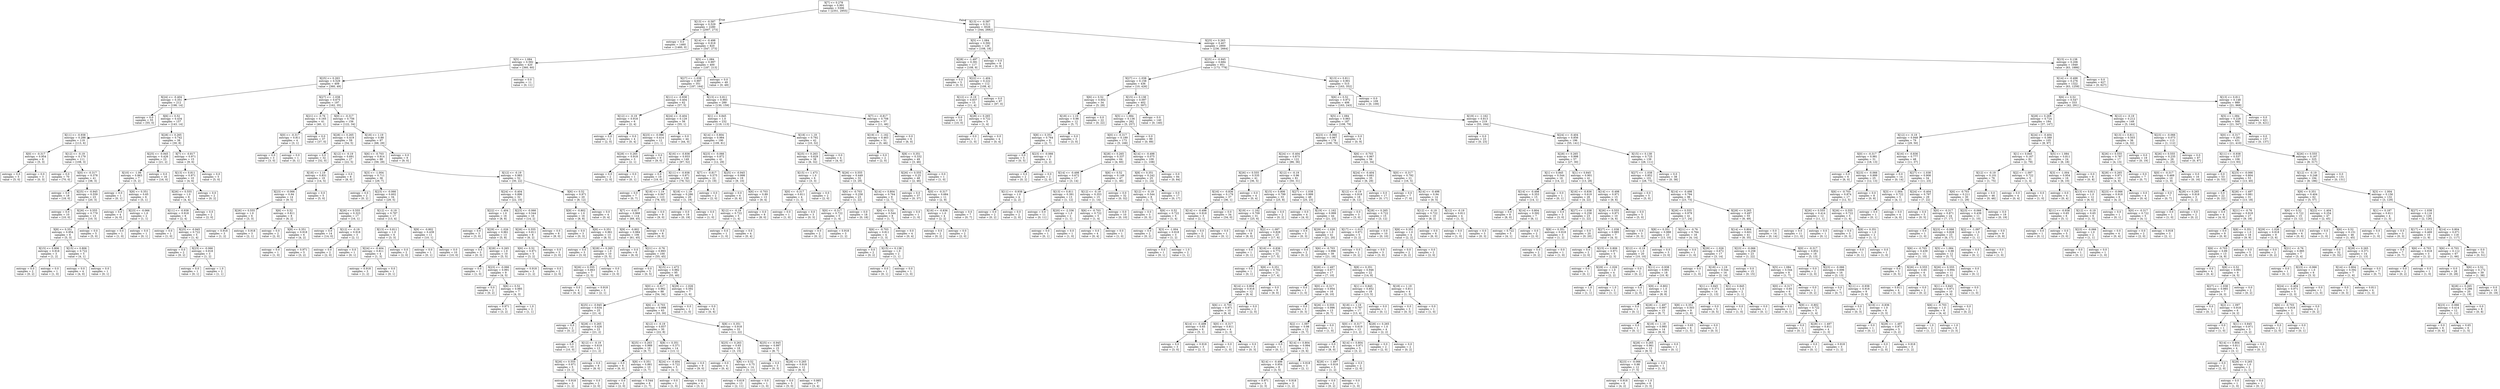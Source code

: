 digraph Tree {
node [shape=box] ;
0 [label="X[7] <= 0.278\nentropy = 0.991\nsamples = 5306\nvalue = [2351, 2955]"] ;
1 [label="X[13] <= -0.587\nentropy = 0.529\nsamples = 2280\nvalue = [2007, 273]"] ;
0 -> 1 [labeldistance=2.5, labelangle=45, headlabel="True"] ;
2 [label="entropy = 0.0\nsamples = 1460\nvalue = [1460, 0]"] ;
1 -> 2 ;
3 [label="X[14] <= -0.498\nentropy = 0.918\nsamples = 820\nvalue = [547, 273]"] ;
1 -> 3 ;
4 [label="X[5] <= 1.084\nentropy = 0.592\nsamples = 420\nvalue = [360, 60]"] ;
3 -> 4 ;
5 [label="X[25] <= 0.263\nentropy = 0.529\nsamples = 409\nvalue = [360, 49]"] ;
4 -> 5 ;
6 [label="X[24] <= -0.404\nentropy = 0.351\nsamples = 212\nvalue = [198, 14]"] ;
5 -> 6 ;
7 [label="entropy = 0.0\nsamples = 55\nvalue = [55, 0]"] ;
6 -> 7 ;
8 [label="X[6] <= 0.52\nentropy = 0.434\nsamples = 157\nvalue = [143, 14]"] ;
6 -> 8 ;
9 [label="X[11] <= -0.938\nentropy = 0.288\nsamples = 119\nvalue = [113, 6]"] ;
8 -> 9 ;
10 [label="X[0] <= -0.317\nentropy = 0.954\nsamples = 8\nvalue = [5, 3]"] ;
9 -> 10 ;
11 [label="entropy = 0.0\nsamples = 5\nvalue = [5, 0]"] ;
10 -> 11 ;
12 [label="entropy = 0.0\nsamples = 3\nvalue = [0, 3]"] ;
10 -> 12 ;
13 [label="X[12] <= -0.19\nentropy = 0.179\nsamples = 111\nvalue = [108, 3]"] ;
9 -> 13 ;
14 [label="entropy = 0.0\nsamples = 70\nvalue = [70, 0]"] ;
13 -> 14 ;
15 [label="X[0] <= -0.317\nentropy = 0.378\nsamples = 41\nvalue = [38, 3]"] ;
13 -> 15 ;
16 [label="entropy = 0.0\nsamples = 18\nvalue = [18, 0]"] ;
15 -> 16 ;
17 [label="X[25] <= -0.945\nentropy = 0.559\nsamples = 23\nvalue = [20, 3]"] ;
15 -> 17 ;
18 [label="entropy = 0.0\nsamples = 10\nvalue = [10, 0]"] ;
17 -> 18 ;
19 [label="X[26] <= 0.555\nentropy = 0.779\nsamples = 13\nvalue = [10, 3]"] ;
17 -> 19 ;
20 [label="X[8] <= 0.351\nentropy = 0.954\nsamples = 8\nvalue = [5, 3]"] ;
19 -> 20 ;
21 [label="X[15] <= 0.806\nentropy = 0.918\nsamples = 3\nvalue = [1, 2]"] ;
20 -> 21 ;
22 [label="entropy = 0.0\nsamples = 2\nvalue = [0, 2]"] ;
21 -> 22 ;
23 [label="entropy = 0.0\nsamples = 1\nvalue = [1, 0]"] ;
21 -> 23 ;
24 [label="X[15] <= 0.806\nentropy = 0.722\nsamples = 5\nvalue = [4, 1]"] ;
20 -> 24 ;
25 [label="entropy = 0.0\nsamples = 4\nvalue = [4, 0]"] ;
24 -> 25 ;
26 [label="entropy = 0.0\nsamples = 1\nvalue = [0, 1]"] ;
24 -> 26 ;
27 [label="entropy = 0.0\nsamples = 5\nvalue = [5, 0]"] ;
19 -> 27 ;
28 [label="X[28] <= 0.265\nentropy = 0.742\nsamples = 38\nvalue = [30, 8]"] ;
8 -> 28 ;
29 [label="X[25] <= -0.945\nentropy = 0.426\nsamples = 23\nvalue = [21, 2]"] ;
28 -> 29 ;
30 [label="X[10] <= -1.06\nentropy = 0.863\nsamples = 7\nvalue = [5, 2]"] ;
29 -> 30 ;
31 [label="entropy = 0.0\nsamples = 1\nvalue = [0, 1]"] ;
30 -> 31 ;
32 [label="X[8] <= 0.351\nentropy = 0.65\nsamples = 6\nvalue = [5, 1]"] ;
30 -> 32 ;
33 [label="entropy = 0.0\nsamples = 4\nvalue = [4, 0]"] ;
32 -> 33 ;
34 [label="X[23] <= -0.066\nentropy = 1.0\nsamples = 2\nvalue = [1, 1]"] ;
32 -> 34 ;
35 [label="entropy = 0.0\nsamples = 1\nvalue = [1, 0]"] ;
34 -> 35 ;
36 [label="entropy = 0.0\nsamples = 1\nvalue = [0, 1]"] ;
34 -> 36 ;
37 [label="entropy = 0.0\nsamples = 16\nvalue = [16, 0]"] ;
29 -> 37 ;
38 [label="X[7] <= -0.817\nentropy = 0.971\nsamples = 15\nvalue = [9, 6]"] ;
28 -> 38 ;
39 [label="X[13] <= 0.811\nentropy = 0.971\nsamples = 10\nvalue = [4, 6]"] ;
38 -> 39 ;
40 [label="X[26] <= 0.555\nentropy = 1.0\nsamples = 8\nvalue = [4, 4]"] ;
39 -> 40 ;
41 [label="X[11] <= -0.938\nentropy = 0.918\nsamples = 6\nvalue = [2, 4]"] ;
40 -> 41 ;
42 [label="entropy = 0.0\nsamples = 1\nvalue = [1, 0]"] ;
41 -> 42 ;
43 [label="X[25] <= -0.945\nentropy = 0.722\nsamples = 5\nvalue = [1, 4]"] ;
41 -> 43 ;
44 [label="entropy = 0.0\nsamples = 2\nvalue = [0, 2]"] ;
43 -> 44 ;
45 [label="X[23] <= -0.066\nentropy = 0.918\nsamples = 3\nvalue = [1, 2]"] ;
43 -> 45 ;
46 [label="entropy = 0.0\nsamples = 1\nvalue = [0, 1]"] ;
45 -> 46 ;
47 [label="entropy = 1.0\nsamples = 2\nvalue = [1, 1]"] ;
45 -> 47 ;
48 [label="entropy = 0.0\nsamples = 2\nvalue = [2, 0]"] ;
40 -> 48 ;
49 [label="entropy = 0.0\nsamples = 2\nvalue = [0, 2]"] ;
39 -> 49 ;
50 [label="entropy = 0.0\nsamples = 5\nvalue = [5, 0]"] ;
38 -> 50 ;
51 [label="X[27] <= -1.038\nentropy = 0.675\nsamples = 197\nvalue = [162, 35]"] ;
5 -> 51 ;
52 [label="X[21] <= -0.76\nentropy = 0.165\nsamples = 41\nvalue = [40, 1]"] ;
51 -> 52 ;
53 [label="X[0] <= -0.317\nentropy = 0.811\nsamples = 4\nvalue = [3, 1]"] ;
52 -> 53 ;
54 [label="entropy = 0.0\nsamples = 3\nvalue = [3, 0]"] ;
53 -> 54 ;
55 [label="entropy = 0.0\nsamples = 1\nvalue = [0, 1]"] ;
53 -> 55 ;
56 [label="entropy = 0.0\nsamples = 37\nvalue = [37, 0]"] ;
52 -> 56 ;
57 [label="X[0] <= -0.317\nentropy = 0.756\nsamples = 156\nvalue = [122, 34]"] ;
51 -> 57 ;
58 [label="X[28] <= 0.265\nentropy = 0.419\nsamples = 59\nvalue = [54, 5]"] ;
57 -> 58 ;
59 [label="entropy = 0.0\nsamples = 32\nvalue = [32, 0]"] ;
58 -> 59 ;
60 [label="X[12] <= -0.19\nentropy = 0.691\nsamples = 27\nvalue = [22, 5]"] ;
58 -> 60 ;
61 [label="X[18] <= 1.19\nentropy = 0.831\nsamples = 19\nvalue = [14, 5]"] ;
60 -> 61 ;
62 [label="X[23] <= -0.066\nentropy = 0.94\nsamples = 14\nvalue = [9, 5]"] ;
61 -> 62 ;
63 [label="X[26] <= 0.555\nentropy = 1.0\nsamples = 6\nvalue = [3, 3]"] ;
62 -> 63 ;
64 [label="entropy = 0.918\nsamples = 3\nvalue = [1, 2]"] ;
63 -> 64 ;
65 [label="entropy = 0.918\nsamples = 3\nvalue = [2, 1]"] ;
63 -> 65 ;
66 [label="X[6] <= 0.52\nentropy = 0.811\nsamples = 8\nvalue = [6, 2]"] ;
62 -> 66 ;
67 [label="entropy = 0.0\nsamples = 2\nvalue = [2, 0]"] ;
66 -> 67 ;
68 [label="X[8] <= 0.351\nentropy = 0.918\nsamples = 6\nvalue = [4, 2]"] ;
66 -> 68 ;
69 [label="entropy = 0.0\nsamples = 1\nvalue = [1, 0]"] ;
68 -> 69 ;
70 [label="entropy = 0.971\nsamples = 5\nvalue = [3, 2]"] ;
68 -> 70 ;
71 [label="entropy = 0.0\nsamples = 5\nvalue = [5, 0]"] ;
61 -> 71 ;
72 [label="entropy = 0.0\nsamples = 8\nvalue = [8, 0]"] ;
60 -> 72 ;
73 [label="X[18] <= 1.19\nentropy = 0.88\nsamples = 97\nvalue = [68, 29]"] ;
57 -> 73 ;
74 [label="X[6] <= -0.703\nentropy = 0.914\nsamples = 88\nvalue = [59, 29]"] ;
73 -> 74 ;
75 [label="X[3] <= -1.004\nentropy = 0.711\nsamples = 36\nvalue = [29, 7]"] ;
74 -> 75 ;
76 [label="entropy = 0.0\nsamples = 2\nvalue = [0, 2]"] ;
75 -> 76 ;
77 [label="X[23] <= -0.066\nentropy = 0.602\nsamples = 34\nvalue = [29, 5]"] ;
75 -> 77 ;
78 [label="X[26] <= 0.555\nentropy = 0.323\nsamples = 17\nvalue = [16, 1]"] ;
77 -> 78 ;
79 [label="entropy = 0.0\nsamples = 14\nvalue = [14, 0]"] ;
78 -> 79 ;
80 [label="X[12] <= -0.19\nentropy = 0.918\nsamples = 3\nvalue = [2, 1]"] ;
78 -> 80 ;
81 [label="entropy = 0.0\nsamples = 2\nvalue = [2, 0]"] ;
80 -> 81 ;
82 [label="entropy = 0.0\nsamples = 1\nvalue = [0, 1]"] ;
80 -> 82 ;
83 [label="X[12] <= -0.19\nentropy = 0.787\nsamples = 17\nvalue = [13, 4]"] ;
77 -> 83 ;
84 [label="X[13] <= 0.811\nentropy = 1.0\nsamples = 6\nvalue = [3, 3]"] ;
83 -> 84 ;
85 [label="X[24] <= -0.404\nentropy = 0.811\nsamples = 4\nvalue = [1, 3]"] ;
84 -> 85 ;
86 [label="entropy = 0.918\nsamples = 3\nvalue = [1, 2]"] ;
85 -> 86 ;
87 [label="entropy = 0.0\nsamples = 1\nvalue = [0, 1]"] ;
85 -> 87 ;
88 [label="entropy = 0.0\nsamples = 2\nvalue = [2, 0]"] ;
84 -> 88 ;
89 [label="X[9] <= -0.802\nentropy = 0.439\nsamples = 11\nvalue = [10, 1]"] ;
83 -> 89 ;
90 [label="entropy = 0.0\nsamples = 1\nvalue = [0, 1]"] ;
89 -> 90 ;
91 [label="entropy = 0.0\nsamples = 10\nvalue = [10, 0]"] ;
89 -> 91 ;
92 [label="X[12] <= -0.19\nentropy = 0.983\nsamples = 52\nvalue = [30, 22]"] ;
74 -> 92 ;
93 [label="X[24] <= -0.404\nentropy = 0.896\nsamples = 32\nvalue = [22, 10]"] ;
92 -> 93 ;
94 [label="X[22] <= -1.404\nentropy = 1.0\nsamples = 16\nvalue = [8, 8]"] ;
93 -> 94 ;
95 [label="entropy = 0.0\nsamples = 3\nvalue = [3, 0]"] ;
94 -> 95 ;
96 [label="X[29] <= -1.026\nentropy = 0.961\nsamples = 13\nvalue = [5, 8]"] ;
94 -> 96 ;
97 [label="entropy = 0.0\nsamples = 3\nvalue = [0, 3]"] ;
96 -> 97 ;
98 [label="X[28] <= 0.265\nentropy = 1.0\nsamples = 10\nvalue = [5, 5]"] ;
96 -> 98 ;
99 [label="entropy = 0.0\nsamples = 1\nvalue = [1, 0]"] ;
98 -> 99 ;
100 [label="X[23] <= -0.066\nentropy = 0.991\nsamples = 9\nvalue = [4, 5]"] ;
98 -> 100 ;
101 [label="entropy = 0.0\nsamples = 2\nvalue = [0, 2]"] ;
100 -> 101 ;
102 [label="X[6] <= 0.52\nentropy = 0.985\nsamples = 7\nvalue = [4, 3]"] ;
100 -> 102 ;
103 [label="entropy = 0.971\nsamples = 5\nvalue = [3, 2]"] ;
102 -> 103 ;
104 [label="entropy = 1.0\nsamples = 2\nvalue = [1, 1]"] ;
102 -> 104 ;
105 [label="X[23] <= -0.066\nentropy = 0.544\nsamples = 16\nvalue = [14, 2]"] ;
93 -> 105 ;
106 [label="X[26] <= 0.555\nentropy = 0.811\nsamples = 8\nvalue = [6, 2]"] ;
105 -> 106 ;
107 [label="X[6] <= 0.52\nentropy = 0.971\nsamples = 5\nvalue = [3, 2]"] ;
106 -> 107 ;
108 [label="entropy = 0.918\nsamples = 3\nvalue = [1, 2]"] ;
107 -> 108 ;
109 [label="entropy = 0.0\nsamples = 2\nvalue = [2, 0]"] ;
107 -> 109 ;
110 [label="entropy = 0.0\nsamples = 3\nvalue = [3, 0]"] ;
106 -> 110 ;
111 [label="entropy = 0.0\nsamples = 8\nvalue = [8, 0]"] ;
105 -> 111 ;
112 [label="X[6] <= 0.52\nentropy = 0.971\nsamples = 20\nvalue = [8, 12]"] ;
92 -> 112 ;
113 [label="X[9] <= -0.802\nentropy = 1.0\nsamples = 16\nvalue = [8, 8]"] ;
112 -> 113 ;
114 [label="entropy = 0.0\nsamples = 3\nvalue = [0, 3]"] ;
113 -> 114 ;
115 [label="X[8] <= 0.351\nentropy = 0.961\nsamples = 13\nvalue = [8, 5]"] ;
113 -> 115 ;
116 [label="entropy = 0.0\nsamples = 3\nvalue = [3, 0]"] ;
115 -> 116 ;
117 [label="X[28] <= 0.265\nentropy = 1.0\nsamples = 10\nvalue = [5, 5]"] ;
115 -> 117 ;
118 [label="X[26] <= 0.555\nentropy = 0.863\nsamples = 7\nvalue = [2, 5]"] ;
117 -> 118 ;
119 [label="entropy = 0.0\nsamples = 4\nvalue = [0, 4]"] ;
118 -> 119 ;
120 [label="entropy = 0.918\nsamples = 3\nvalue = [2, 1]"] ;
118 -> 120 ;
121 [label="entropy = 0.0\nsamples = 3\nvalue = [3, 0]"] ;
117 -> 121 ;
122 [label="entropy = 0.0\nsamples = 4\nvalue = [0, 4]"] ;
112 -> 122 ;
123 [label="entropy = 0.0\nsamples = 9\nvalue = [9, 0]"] ;
73 -> 123 ;
124 [label="entropy = 0.0\nsamples = 11\nvalue = [0, 11]"] ;
4 -> 124 ;
125 [label="X[5] <= 1.084\nentropy = 0.997\nsamples = 400\nvalue = [187, 213]"] ;
3 -> 125 ;
126 [label="X[27] <= -1.038\nentropy = 0.997\nsamples = 351\nvalue = [187, 164]"] ;
125 -> 126 ;
127 [label="X[11] <= -0.938\nentropy = 0.404\nsamples = 62\nvalue = [57, 5]"] ;
126 -> 127 ;
128 [label="X[12] <= -0.19\nentropy = 0.918\nsamples = 6\nvalue = [2, 4]"] ;
127 -> 128 ;
129 [label="entropy = 0.0\nsamples = 2\nvalue = [2, 0]"] ;
128 -> 129 ;
130 [label="entropy = 0.0\nsamples = 4\nvalue = [0, 4]"] ;
128 -> 130 ;
131 [label="X[24] <= -0.404\nentropy = 0.129\nsamples = 56\nvalue = [55, 1]"] ;
127 -> 131 ;
132 [label="X[23] <= -0.066\nentropy = 0.414\nsamples = 12\nvalue = [11, 1]"] ;
131 -> 132 ;
133 [label="X[28] <= 0.265\nentropy = 0.918\nsamples = 3\nvalue = [2, 1]"] ;
132 -> 133 ;
134 [label="entropy = 0.0\nsamples = 2\nvalue = [2, 0]"] ;
133 -> 134 ;
135 [label="entropy = 0.0\nsamples = 1\nvalue = [0, 1]"] ;
133 -> 135 ;
136 [label="entropy = 0.0\nsamples = 9\nvalue = [9, 0]"] ;
132 -> 136 ;
137 [label="entropy = 0.0\nsamples = 44\nvalue = [44, 0]"] ;
131 -> 137 ;
138 [label="X[13] <= 0.811\nentropy = 0.993\nsamples = 289\nvalue = [130, 159]"] ;
126 -> 138 ;
139 [label="X[1] <= 0.845\nentropy = 1.0\nsamples = 232\nvalue = [119, 113]"] ;
138 -> 139 ;
140 [label="X[14] <= 0.804\nentropy = 0.984\nsamples = 190\nvalue = [109, 81]"] ;
139 -> 140 ;
141 [label="X[16] <= -0.836\nentropy = 0.933\nsamples = 149\nvalue = [97, 52]"] ;
140 -> 141 ;
142 [label="entropy = 0.0\nsamples = 19\nvalue = [19, 0]"] ;
141 -> 142 ;
143 [label="X[11] <= -0.938\nentropy = 0.971\nsamples = 130\nvalue = [78, 52]"] ;
141 -> 143 ;
144 [label="entropy = 0.0\nsamples = 7\nvalue = [0, 7]"] ;
143 -> 144 ;
145 [label="X[18] <= 1.19\nentropy = 0.947\nsamples = 123\nvalue = [78, 45]"] ;
143 -> 145 ;
146 [label="X[7] <= -0.817\nentropy = 0.968\nsamples = 114\nvalue = [69, 45]"] ;
145 -> 146 ;
147 [label="X[9] <= -0.802\nentropy = 0.984\nsamples = 106\nvalue = [61, 45]"] ;
146 -> 147 ;
148 [label="entropy = 0.0\nsamples = 6\nvalue = [6, 0]"] ;
147 -> 148 ;
149 [label="X[21] <= -0.76\nentropy = 0.993\nsamples = 100\nvalue = [55, 45]"] ;
147 -> 149 ;
150 [label="entropy = 0.0\nsamples = 5\nvalue = [0, 5]"] ;
149 -> 150 ;
151 [label="X[15] <= 1.473\nentropy = 0.982\nsamples = 95\nvalue = [55, 40]"] ;
149 -> 151 ;
152 [label="X[0] <= -0.317\nentropy = 0.962\nsamples = 88\nvalue = [54, 34]"] ;
151 -> 152 ;
153 [label="X[25] <= -0.945\nentropy = 0.634\nsamples = 25\nvalue = [21, 4]"] ;
152 -> 153 ;
154 [label="entropy = 0.0\nsamples = 2\nvalue = [0, 2]"] ;
153 -> 154 ;
155 [label="X[28] <= 0.265\nentropy = 0.426\nsamples = 23\nvalue = [21, 2]"] ;
153 -> 155 ;
156 [label="entropy = 0.0\nsamples = 10\nvalue = [10, 0]"] ;
155 -> 156 ;
157 [label="X[12] <= -0.19\nentropy = 0.619\nsamples = 13\nvalue = [11, 2]"] ;
155 -> 157 ;
158 [label="X[26] <= 0.555\nentropy = 0.971\nsamples = 5\nvalue = [3, 2]"] ;
157 -> 158 ;
159 [label="entropy = 0.918\nsamples = 3\nvalue = [1, 2]"] ;
158 -> 159 ;
160 [label="entropy = 0.0\nsamples = 2\nvalue = [2, 0]"] ;
158 -> 160 ;
161 [label="entropy = 0.0\nsamples = 8\nvalue = [8, 0]"] ;
157 -> 161 ;
162 [label="X[6] <= -0.703\nentropy = 0.998\nsamples = 63\nvalue = [33, 30]"] ;
152 -> 162 ;
163 [label="X[12] <= -0.19\nentropy = 0.837\nsamples = 30\nvalue = [22, 8]"] ;
162 -> 163 ;
164 [label="X[25] <= 0.263\nentropy = 0.989\nsamples = 16\nvalue = [9, 7]"] ;
163 -> 164 ;
165 [label="entropy = 0.0\nsamples = 6\nvalue = [6, 0]"] ;
164 -> 165 ;
166 [label="X[8] <= 0.351\nentropy = 0.881\nsamples = 10\nvalue = [3, 7]"] ;
164 -> 166 ;
167 [label="entropy = 0.0\nsamples = 2\nvalue = [2, 0]"] ;
166 -> 167 ;
168 [label="entropy = 0.544\nsamples = 8\nvalue = [1, 7]"] ;
166 -> 168 ;
169 [label="X[8] <= 0.351\nentropy = 0.371\nsamples = 14\nvalue = [13, 1]"] ;
163 -> 169 ;
170 [label="X[24] <= -0.404\nentropy = 0.722\nsamples = 5\nvalue = [4, 1]"] ;
169 -> 170 ;
171 [label="entropy = 0.0\nsamples = 1\nvalue = [1, 0]"] ;
170 -> 171 ;
172 [label="entropy = 0.811\nsamples = 4\nvalue = [3, 1]"] ;
170 -> 172 ;
173 [label="entropy = 0.0\nsamples = 9\nvalue = [9, 0]"] ;
169 -> 173 ;
174 [label="X[8] <= 0.351\nentropy = 0.918\nsamples = 33\nvalue = [11, 22]"] ;
162 -> 174 ;
175 [label="X[25] <= 0.263\nentropy = 0.65\nsamples = 18\nvalue = [3, 15]"] ;
174 -> 175 ;
176 [label="entropy = 0.0\nsamples = 4\nvalue = [0, 4]"] ;
175 -> 176 ;
177 [label="X[6] <= 0.52\nentropy = 0.75\nsamples = 14\nvalue = [3, 11]"] ;
175 -> 177 ;
178 [label="entropy = 0.619\nsamples = 13\nvalue = [2, 11]"] ;
177 -> 178 ;
179 [label="entropy = 0.0\nsamples = 1\nvalue = [1, 0]"] ;
177 -> 179 ;
180 [label="X[25] <= -0.945\nentropy = 0.997\nsamples = 15\nvalue = [8, 7]"] ;
174 -> 180 ;
181 [label="entropy = 0.0\nsamples = 3\nvalue = [0, 3]"] ;
180 -> 181 ;
182 [label="X[28] <= 0.265\nentropy = 0.918\nsamples = 12\nvalue = [8, 4]"] ;
180 -> 182 ;
183 [label="entropy = 0.0\nsamples = 5\nvalue = [5, 0]"] ;
182 -> 183 ;
184 [label="entropy = 0.985\nsamples = 7\nvalue = [3, 4]"] ;
182 -> 184 ;
185 [label="X[29] <= -1.026\nentropy = 0.592\nsamples = 7\nvalue = [1, 6]"] ;
151 -> 185 ;
186 [label="entropy = 0.0\nsamples = 1\nvalue = [1, 0]"] ;
185 -> 186 ;
187 [label="entropy = 0.0\nsamples = 6\nvalue = [0, 6]"] ;
185 -> 187 ;
188 [label="entropy = 0.0\nsamples = 8\nvalue = [8, 0]"] ;
146 -> 188 ;
189 [label="entropy = 0.0\nsamples = 9\nvalue = [9, 0]"] ;
145 -> 189 ;
190 [label="X[23] <= -0.066\nentropy = 0.872\nsamples = 41\nvalue = [12, 29]"] ;
140 -> 190 ;
191 [label="X[7] <= -0.817\nentropy = 0.575\nsamples = 22\nvalue = [3, 19]"] ;
190 -> 191 ;
192 [label="X[18] <= 1.19\nentropy = 0.286\nsamples = 20\nvalue = [1, 19]"] ;
191 -> 192 ;
193 [label="entropy = 0.0\nsamples = 19\nvalue = [0, 19]"] ;
192 -> 193 ;
194 [label="entropy = 0.0\nsamples = 1\nvalue = [1, 0]"] ;
192 -> 194 ;
195 [label="entropy = 0.0\nsamples = 2\nvalue = [2, 0]"] ;
191 -> 195 ;
196 [label="X[25] <= -0.945\nentropy = 0.998\nsamples = 19\nvalue = [9, 10]"] ;
190 -> 196 ;
197 [label="entropy = 0.0\nsamples = 6\nvalue = [0, 6]"] ;
196 -> 197 ;
198 [label="X[6] <= -0.703\nentropy = 0.89\nsamples = 13\nvalue = [9, 4]"] ;
196 -> 198 ;
199 [label="X[12] <= -0.19\nentropy = 0.722\nsamples = 5\nvalue = [1, 4]"] ;
198 -> 199 ;
200 [label="entropy = 0.0\nsamples = 1\nvalue = [1, 0]"] ;
199 -> 200 ;
201 [label="entropy = 0.0\nsamples = 4\nvalue = [0, 4]"] ;
199 -> 201 ;
202 [label="entropy = 0.0\nsamples = 8\nvalue = [8, 0]"] ;
198 -> 202 ;
203 [label="X[18] <= 1.19\nentropy = 0.792\nsamples = 42\nvalue = [10, 32]"] ;
139 -> 203 ;
204 [label="X[25] <= 0.263\nentropy = 0.629\nsamples = 38\nvalue = [6, 32]"] ;
203 -> 204 ;
205 [label="X[15] <= 1.473\nentropy = 1.0\nsamples = 6\nvalue = [3, 3]"] ;
204 -> 205 ;
206 [label="X[0] <= -0.317\nentropy = 0.811\nsamples = 4\nvalue = [1, 3]"] ;
205 -> 206 ;
207 [label="entropy = 0.0\nsamples = 1\nvalue = [1, 0]"] ;
206 -> 207 ;
208 [label="entropy = 0.0\nsamples = 3\nvalue = [0, 3]"] ;
206 -> 208 ;
209 [label="entropy = 0.0\nsamples = 2\nvalue = [2, 0]"] ;
205 -> 209 ;
210 [label="X[26] <= 0.555\nentropy = 0.449\nsamples = 32\nvalue = [3, 29]"] ;
204 -> 210 ;
211 [label="X[6] <= -0.703\nentropy = 0.258\nsamples = 23\nvalue = [1, 22]"] ;
210 -> 211 ;
212 [label="X[0] <= -0.317\nentropy = 0.722\nsamples = 5\nvalue = [1, 4]"] ;
211 -> 212 ;
213 [label="entropy = 0.0\nsamples = 2\nvalue = [0, 2]"] ;
212 -> 213 ;
214 [label="entropy = 0.918\nsamples = 3\nvalue = [1, 2]"] ;
212 -> 214 ;
215 [label="entropy = 0.0\nsamples = 18\nvalue = [0, 18]"] ;
211 -> 215 ;
216 [label="X[14] <= 0.804\nentropy = 0.764\nsamples = 9\nvalue = [2, 7]"] ;
210 -> 216 ;
217 [label="X[6] <= 0.52\nentropy = 0.544\nsamples = 8\nvalue = [1, 7]"] ;
216 -> 217 ;
218 [label="X[6] <= -0.703\nentropy = 0.811\nsamples = 4\nvalue = [1, 3]"] ;
217 -> 218 ;
219 [label="entropy = 0.0\nsamples = 2\nvalue = [0, 2]"] ;
218 -> 219 ;
220 [label="X[15] <= 0.138\nentropy = 1.0\nsamples = 2\nvalue = [1, 1]"] ;
218 -> 220 ;
221 [label="entropy = 0.0\nsamples = 1\nvalue = [0, 1]"] ;
220 -> 221 ;
222 [label="entropy = 0.0\nsamples = 1\nvalue = [1, 0]"] ;
220 -> 222 ;
223 [label="entropy = 0.0\nsamples = 4\nvalue = [0, 4]"] ;
217 -> 223 ;
224 [label="entropy = 0.0\nsamples = 1\nvalue = [1, 0]"] ;
216 -> 224 ;
225 [label="entropy = 0.0\nsamples = 4\nvalue = [4, 0]"] ;
203 -> 225 ;
226 [label="X[7] <= -0.817\nentropy = 0.708\nsamples = 57\nvalue = [11, 46]"] ;
138 -> 226 ;
227 [label="X[19] <= -1.162\nentropy = 0.463\nsamples = 51\nvalue = [5, 46]"] ;
226 -> 227 ;
228 [label="entropy = 0.0\nsamples = 2\nvalue = [2, 0]"] ;
227 -> 228 ;
229 [label="X[8] <= 0.351\nentropy = 0.332\nsamples = 49\nvalue = [3, 46]"] ;
227 -> 229 ;
230 [label="X[26] <= 0.555\nentropy = 0.25\nsamples = 48\nvalue = [2, 46]"] ;
229 -> 230 ;
231 [label="entropy = 0.0\nsamples = 37\nvalue = [0, 37]"] ;
230 -> 231 ;
232 [label="X[0] <= -0.317\nentropy = 0.684\nsamples = 11\nvalue = [2, 9]"] ;
230 -> 232 ;
233 [label="X[16] <= -0.836\nentropy = 1.0\nsamples = 4\nvalue = [2, 2]"] ;
232 -> 233 ;
234 [label="entropy = 0.0\nsamples = 2\nvalue = [0, 2]"] ;
233 -> 234 ;
235 [label="entropy = 0.0\nsamples = 2\nvalue = [2, 0]"] ;
233 -> 235 ;
236 [label="entropy = 0.0\nsamples = 7\nvalue = [0, 7]"] ;
232 -> 236 ;
237 [label="entropy = 0.0\nsamples = 1\nvalue = [1, 0]"] ;
229 -> 237 ;
238 [label="entropy = 0.0\nsamples = 6\nvalue = [6, 0]"] ;
226 -> 238 ;
239 [label="entropy = 0.0\nsamples = 49\nvalue = [0, 49]"] ;
125 -> 239 ;
240 [label="X[13] <= -0.587\nentropy = 0.511\nsamples = 3026\nvalue = [344, 2682]"] ;
0 -> 240 [labeldistance=2.5, labelangle=-45, headlabel="False"] ;
241 [label="X[5] <= 1.084\nentropy = 0.592\nsamples = 126\nvalue = [108, 18]"] ;
240 -> 241 ;
242 [label="X[28] <= -1.497\nentropy = 0.391\nsamples = 117\nvalue = [108, 9]"] ;
241 -> 242 ;
243 [label="entropy = 0.0\nsamples = 5\nvalue = [0, 5]"] ;
242 -> 243 ;
244 [label="X[22] <= -1.404\nentropy = 0.222\nsamples = 112\nvalue = [108, 4]"] ;
242 -> 244 ;
245 [label="X[12] <= -0.19\nentropy = 0.837\nsamples = 15\nvalue = [11, 4]"] ;
244 -> 245 ;
246 [label="entropy = 0.0\nsamples = 10\nvalue = [10, 0]"] ;
245 -> 246 ;
247 [label="X[28] <= 0.265\nentropy = 0.722\nsamples = 5\nvalue = [1, 4]"] ;
245 -> 247 ;
248 [label="entropy = 0.0\nsamples = 1\nvalue = [1, 0]"] ;
247 -> 248 ;
249 [label="entropy = 0.0\nsamples = 4\nvalue = [0, 4]"] ;
247 -> 249 ;
250 [label="entropy = 0.0\nsamples = 97\nvalue = [97, 0]"] ;
244 -> 250 ;
251 [label="entropy = 0.0\nsamples = 9\nvalue = [0, 9]"] ;
241 -> 251 ;
252 [label="X[25] <= 0.263\nentropy = 0.407\nsamples = 2900\nvalue = [236, 2664]"] ;
240 -> 252 ;
253 [label="X[25] <= -0.945\nentropy = 0.684\nsamples = 951\nvalue = [173, 778]"] ;
252 -> 253 ;
254 [label="X[27] <= -1.038\nentropy = 0.158\nsamples = 436\nvalue = [10, 426]"] ;
253 -> 254 ;
255 [label="X[6] <= 0.52\nentropy = 0.602\nsamples = 34\nvalue = [5, 29]"] ;
254 -> 255 ;
256 [label="X[18] <= 1.19\nentropy = 0.98\nsamples = 12\nvalue = [5, 7]"] ;
255 -> 256 ;
257 [label="X[8] <= 0.351\nentropy = 0.764\nsamples = 9\nvalue = [2, 7]"] ;
256 -> 257 ;
258 [label="entropy = 0.0\nsamples = 5\nvalue = [0, 5]"] ;
257 -> 258 ;
259 [label="X[23] <= -0.066\nentropy = 1.0\nsamples = 4\nvalue = [2, 2]"] ;
257 -> 259 ;
260 [label="entropy = 0.0\nsamples = 2\nvalue = [0, 2]"] ;
259 -> 260 ;
261 [label="entropy = 0.0\nsamples = 2\nvalue = [2, 0]"] ;
259 -> 261 ;
262 [label="entropy = 0.0\nsamples = 3\nvalue = [3, 0]"] ;
256 -> 262 ;
263 [label="entropy = 0.0\nsamples = 22\nvalue = [0, 22]"] ;
255 -> 263 ;
264 [label="X[15] <= 0.138\nentropy = 0.097\nsamples = 402\nvalue = [5, 397]"] ;
254 -> 264 ;
265 [label="X[5] <= 1.084\nentropy = 0.136\nsamples = 262\nvalue = [5, 257]"] ;
264 -> 265 ;
266 [label="X[0] <= -0.317\nentropy = 0.189\nsamples = 173\nvalue = [5, 168]"] ;
265 -> 266 ;
267 [label="X[28] <= 0.265\nentropy = 0.337\nsamples = 64\nvalue = [4, 60]"] ;
266 -> 267 ;
268 [label="X[14] <= -0.498\nentropy = 0.672\nsamples = 17\nvalue = [3, 14]"] ;
267 -> 268 ;
269 [label="X[11] <= -0.938\nentropy = 1.0\nsamples = 4\nvalue = [2, 2]"] ;
268 -> 269 ;
270 [label="entropy = 0.0\nsamples = 2\nvalue = [0, 2]"] ;
269 -> 270 ;
271 [label="entropy = 0.0\nsamples = 2\nvalue = [2, 0]"] ;
269 -> 271 ;
272 [label="X[13] <= 0.811\nentropy = 0.391\nsamples = 13\nvalue = [1, 12]"] ;
268 -> 272 ;
273 [label="entropy = 0.0\nsamples = 11\nvalue = [0, 11]"] ;
272 -> 273 ;
274 [label="X[20] <= -2.336\nentropy = 1.0\nsamples = 2\nvalue = [1, 1]"] ;
272 -> 274 ;
275 [label="entropy = 0.0\nsamples = 1\nvalue = [0, 1]"] ;
274 -> 275 ;
276 [label="entropy = 0.0\nsamples = 1\nvalue = [1, 0]"] ;
274 -> 276 ;
277 [label="X[6] <= 0.52\nentropy = 0.149\nsamples = 47\nvalue = [1, 46]"] ;
267 -> 277 ;
278 [label="X[12] <= -0.19\nentropy = 0.353\nsamples = 15\nvalue = [1, 14]"] ;
277 -> 278 ;
279 [label="X[6] <= -0.703\nentropy = 0.722\nsamples = 5\nvalue = [1, 4]"] ;
278 -> 279 ;
280 [label="entropy = 0.0\nsamples = 4\nvalue = [0, 4]"] ;
279 -> 280 ;
281 [label="entropy = 0.0\nsamples = 1\nvalue = [1, 0]"] ;
279 -> 281 ;
282 [label="entropy = 0.0\nsamples = 10\nvalue = [0, 10]"] ;
278 -> 282 ;
283 [label="entropy = 0.0\nsamples = 32\nvalue = [0, 32]"] ;
277 -> 283 ;
284 [label="X[14] <= -0.498\nentropy = 0.075\nsamples = 109\nvalue = [1, 108]"] ;
266 -> 284 ;
285 [label="X[8] <= 0.351\nentropy = 0.242\nsamples = 25\nvalue = [1, 24]"] ;
284 -> 285 ;
286 [label="X[12] <= -0.19\nentropy = 0.544\nsamples = 8\nvalue = [1, 7]"] ;
285 -> 286 ;
287 [label="entropy = 0.0\nsamples = 3\nvalue = [0, 3]"] ;
286 -> 287 ;
288 [label="X[6] <= 0.52\nentropy = 0.722\nsamples = 5\nvalue = [1, 4]"] ;
286 -> 288 ;
289 [label="entropy = 0.0\nsamples = 2\nvalue = [0, 2]"] ;
288 -> 289 ;
290 [label="X[3] <= -1.004\nentropy = 0.918\nsamples = 3\nvalue = [1, 2]"] ;
288 -> 290 ;
291 [label="entropy = 0.0\nsamples = 1\nvalue = [0, 1]"] ;
290 -> 291 ;
292 [label="entropy = 1.0\nsamples = 2\nvalue = [1, 1]"] ;
290 -> 292 ;
293 [label="entropy = 0.0\nsamples = 17\nvalue = [0, 17]"] ;
285 -> 293 ;
294 [label="entropy = 0.0\nsamples = 84\nvalue = [0, 84]"] ;
284 -> 294 ;
295 [label="entropy = 0.0\nsamples = 89\nvalue = [0, 89]"] ;
265 -> 295 ;
296 [label="entropy = 0.0\nsamples = 140\nvalue = [0, 140]"] ;
264 -> 296 ;
297 [label="X[13] <= 0.811\nentropy = 0.901\nsamples = 515\nvalue = [163, 352]"] ;
253 -> 297 ;
298 [label="X[6] <= 0.52\nentropy = 0.972\nsamples = 406\nvalue = [163, 243]"] ;
297 -> 298 ;
299 [label="X[5] <= 1.084\nentropy = 0.983\nsamples = 187\nvalue = [108, 79]"] ;
298 -> 299 ;
300 [label="X[23] <= -0.066\nentropy = 0.967\nsamples = 178\nvalue = [108, 70]"] ;
299 -> 300 ;
301 [label="X[24] <= -0.404\nentropy = 0.875\nsamples = 122\nvalue = [86, 36]"] ;
300 -> 301 ;
302 [label="X[26] <= 0.555\nentropy = 0.535\nsamples = 41\nvalue = [36, 5]"] ;
301 -> 302 ;
303 [label="X[16] <= -0.836\nentropy = 0.179\nsamples = 37\nvalue = [36, 1]"] ;
302 -> 303 ;
304 [label="X[14] <= -0.498\nentropy = 0.918\nsamples = 3\nvalue = [2, 1]"] ;
303 -> 304 ;
305 [label="entropy = 0.0\nsamples = 2\nvalue = [2, 0]"] ;
304 -> 305 ;
306 [label="entropy = 0.0\nsamples = 1\nvalue = [0, 1]"] ;
304 -> 306 ;
307 [label="entropy = 0.0\nsamples = 34\nvalue = [34, 0]"] ;
303 -> 307 ;
308 [label="entropy = 0.0\nsamples = 4\nvalue = [0, 4]"] ;
302 -> 308 ;
309 [label="X[12] <= -0.19\nentropy = 0.96\nsamples = 81\nvalue = [50, 31]"] ;
301 -> 309 ;
310 [label="X[15] <= 0.806\nentropy = 0.799\nsamples = 33\nvalue = [25, 8]"] ;
309 -> 310 ;
311 [label="X[19] <= -1.162\nentropy = 0.709\nsamples = 31\nvalue = [25, 6]"] ;
310 -> 311 ;
312 [label="entropy = 0.0\nsamples = 8\nvalue = [8, 0]"] ;
311 -> 312 ;
313 [label="X[2] <= -1.097\nentropy = 0.828\nsamples = 23\nvalue = [17, 6]"] ;
311 -> 313 ;
314 [label="entropy = 0.0\nsamples = 1\nvalue = [0, 1]"] ;
313 -> 314 ;
315 [label="X[16] <= -0.836\nentropy = 0.773\nsamples = 22\nvalue = [17, 5]"] ;
313 -> 315 ;
316 [label="entropy = 0.0\nsamples = 1\nvalue = [0, 1]"] ;
315 -> 316 ;
317 [label="X[8] <= 0.351\nentropy = 0.702\nsamples = 21\nvalue = [17, 4]"] ;
315 -> 317 ;
318 [label="X[14] <= 0.804\nentropy = 0.918\nsamples = 12\nvalue = [8, 4]"] ;
317 -> 318 ;
319 [label="X[6] <= -0.703\nentropy = 0.971\nsamples = 10\nvalue = [6, 4]"] ;
318 -> 319 ;
320 [label="X[14] <= -0.498\nentropy = 0.65\nsamples = 6\nvalue = [5, 1]"] ;
319 -> 320 ;
321 [label="entropy = 0.0\nsamples = 3\nvalue = [3, 0]"] ;
320 -> 321 ;
322 [label="entropy = 0.918\nsamples = 3\nvalue = [2, 1]"] ;
320 -> 322 ;
323 [label="X[0] <= -0.317\nentropy = 0.811\nsamples = 4\nvalue = [1, 3]"] ;
319 -> 323 ;
324 [label="entropy = 0.0\nsamples = 1\nvalue = [1, 0]"] ;
323 -> 324 ;
325 [label="entropy = 0.0\nsamples = 3\nvalue = [0, 3]"] ;
323 -> 325 ;
326 [label="entropy = 0.0\nsamples = 2\nvalue = [2, 0]"] ;
318 -> 326 ;
327 [label="entropy = 0.0\nsamples = 9\nvalue = [9, 0]"] ;
317 -> 327 ;
328 [label="entropy = 0.0\nsamples = 2\nvalue = [0, 2]"] ;
310 -> 328 ;
329 [label="X[27] <= -1.038\nentropy = 0.999\nsamples = 48\nvalue = [25, 23]"] ;
309 -> 329 ;
330 [label="entropy = 0.0\nsamples = 4\nvalue = [4, 0]"] ;
329 -> 330 ;
331 [label="X[19] <= -1.162\nentropy = 0.999\nsamples = 44\nvalue = [21, 23]"] ;
329 -> 331 ;
332 [label="entropy = 0.0\nsamples = 3\nvalue = [0, 3]"] ;
331 -> 332 ;
333 [label="X[29] <= -1.026\nentropy = 1.0\nsamples = 41\nvalue = [21, 20]"] ;
331 -> 333 ;
334 [label="entropy = 0.0\nsamples = 2\nvalue = [0, 2]"] ;
333 -> 334 ;
335 [label="X[6] <= -0.703\nentropy = 0.996\nsamples = 39\nvalue = [21, 18]"] ;
333 -> 335 ;
336 [label="X[28] <= -1.497\nentropy = 0.977\nsamples = 17\nvalue = [7, 10]"] ;
335 -> 336 ;
337 [label="entropy = 0.0\nsamples = 1\nvalue = [1, 0]"] ;
336 -> 337 ;
338 [label="X[0] <= -0.317\nentropy = 0.954\nsamples = 16\nvalue = [6, 10]"] ;
336 -> 338 ;
339 [label="entropy = 0.0\nsamples = 3\nvalue = [0, 3]"] ;
338 -> 339 ;
340 [label="X[26] <= 0.555\nentropy = 0.996\nsamples = 13\nvalue = [6, 7]"] ;
338 -> 340 ;
341 [label="X[2] <= -1.097\nentropy = 0.98\nsamples = 12\nvalue = [5, 7]"] ;
340 -> 341 ;
342 [label="entropy = 0.0\nsamples = 1\nvalue = [0, 1]"] ;
341 -> 342 ;
343 [label="X[14] <= 0.804\nentropy = 0.994\nsamples = 11\nvalue = [5, 6]"] ;
341 -> 343 ;
344 [label="X[14] <= -0.498\nentropy = 0.954\nsamples = 8\nvalue = [3, 5]"] ;
343 -> 344 ;
345 [label="entropy = 0.971\nsamples = 5\nvalue = [2, 3]"] ;
344 -> 345 ;
346 [label="entropy = 0.918\nsamples = 3\nvalue = [1, 2]"] ;
344 -> 346 ;
347 [label="entropy = 0.918\nsamples = 3\nvalue = [2, 1]"] ;
343 -> 347 ;
348 [label="entropy = 0.0\nsamples = 1\nvalue = [1, 0]"] ;
340 -> 348 ;
349 [label="X[8] <= 0.351\nentropy = 0.946\nsamples = 22\nvalue = [14, 8]"] ;
335 -> 349 ;
350 [label="X[1] <= 0.845\nentropy = 0.852\nsamples = 18\nvalue = [13, 5]"] ;
349 -> 350 ;
351 [label="X[18] <= 1.19\nentropy = 0.787\nsamples = 17\nvalue = [13, 4]"] ;
350 -> 351 ;
352 [label="X[0] <= -0.317\nentropy = 0.619\nsamples = 13\nvalue = [11, 2]"] ;
351 -> 352 ;
353 [label="entropy = 0.0\nsamples = 8\nvalue = [8, 0]"] ;
352 -> 353 ;
354 [label="X[14] <= 0.804\nentropy = 0.971\nsamples = 5\nvalue = [3, 2]"] ;
352 -> 354 ;
355 [label="X[28] <= -1.497\nentropy = 0.918\nsamples = 3\nvalue = [1, 2]"] ;
354 -> 355 ;
356 [label="entropy = 0.0\nsamples = 2\nvalue = [0, 2]"] ;
355 -> 356 ;
357 [label="entropy = 0.0\nsamples = 1\nvalue = [1, 0]"] ;
355 -> 357 ;
358 [label="entropy = 0.0\nsamples = 2\nvalue = [2, 0]"] ;
354 -> 358 ;
359 [label="X[28] <= 0.265\nentropy = 1.0\nsamples = 4\nvalue = [2, 2]"] ;
351 -> 359 ;
360 [label="entropy = 0.0\nsamples = 2\nvalue = [2, 0]"] ;
359 -> 360 ;
361 [label="entropy = 0.0\nsamples = 2\nvalue = [0, 2]"] ;
359 -> 361 ;
362 [label="entropy = 0.0\nsamples = 1\nvalue = [0, 1]"] ;
350 -> 362 ;
363 [label="X[18] <= 1.19\nentropy = 0.811\nsamples = 4\nvalue = [1, 3]"] ;
349 -> 363 ;
364 [label="entropy = 0.0\nsamples = 3\nvalue = [0, 3]"] ;
363 -> 364 ;
365 [label="entropy = 0.0\nsamples = 1\nvalue = [1, 0]"] ;
363 -> 365 ;
366 [label="X[6] <= -0.703\nentropy = 0.967\nsamples = 56\nvalue = [22, 34]"] ;
300 -> 366 ;
367 [label="X[24] <= -0.404\nentropy = 0.661\nsamples = 35\nvalue = [6, 29]"] ;
366 -> 367 ;
368 [label="X[12] <= -0.19\nentropy = 0.918\nsamples = 18\nvalue = [6, 12]"] ;
367 -> 368 ;
369 [label="entropy = 0.0\nsamples = 3\nvalue = [3, 0]"] ;
368 -> 369 ;
370 [label="X[28] <= 0.265\nentropy = 0.722\nsamples = 15\nvalue = [3, 12]"] ;
368 -> 370 ;
371 [label="X[17] <= -1.013\nentropy = 0.971\nsamples = 5\nvalue = [3, 2]"] ;
370 -> 371 ;
372 [label="entropy = 0.0\nsamples = 2\nvalue = [0, 2]"] ;
371 -> 372 ;
373 [label="entropy = 0.0\nsamples = 3\nvalue = [3, 0]"] ;
371 -> 373 ;
374 [label="entropy = 0.0\nsamples = 10\nvalue = [0, 10]"] ;
370 -> 374 ;
375 [label="entropy = 0.0\nsamples = 17\nvalue = [0, 17]"] ;
367 -> 375 ;
376 [label="X[0] <= -0.317\nentropy = 0.792\nsamples = 21\nvalue = [16, 5]"] ;
366 -> 376 ;
377 [label="entropy = 0.0\nsamples = 7\nvalue = [7, 0]"] ;
376 -> 377 ;
378 [label="X[14] <= -0.498\nentropy = 0.94\nsamples = 14\nvalue = [9, 5]"] ;
376 -> 378 ;
379 [label="X[12] <= -0.19\nentropy = 0.722\nsamples = 10\nvalue = [8, 2]"] ;
378 -> 379 ;
380 [label="X[8] <= 0.351\nentropy = 1.0\nsamples = 4\nvalue = [2, 2]"] ;
379 -> 380 ;
381 [label="entropy = 0.0\nsamples = 2\nvalue = [0, 2]"] ;
380 -> 381 ;
382 [label="entropy = 0.0\nsamples = 2\nvalue = [2, 0]"] ;
380 -> 382 ;
383 [label="entropy = 0.0\nsamples = 6\nvalue = [6, 0]"] ;
379 -> 383 ;
384 [label="X[12] <= -0.19\nentropy = 0.811\nsamples = 4\nvalue = [1, 3]"] ;
378 -> 384 ;
385 [label="entropy = 0.0\nsamples = 1\nvalue = [1, 0]"] ;
384 -> 385 ;
386 [label="entropy = 0.0\nsamples = 3\nvalue = [0, 3]"] ;
384 -> 386 ;
387 [label="entropy = 0.0\nsamples = 9\nvalue = [0, 9]"] ;
299 -> 387 ;
388 [label="X[19] <= -1.162\nentropy = 0.813\nsamples = 219\nvalue = [55, 164]"] ;
298 -> 388 ;
389 [label="entropy = 0.0\nsamples = 23\nvalue = [0, 23]"] ;
388 -> 389 ;
390 [label="X[24] <= -0.404\nentropy = 0.856\nsamples = 196\nvalue = [55, 141]"] ;
388 -> 390 ;
391 [label="X[28] <= 0.265\nentropy = 0.998\nsamples = 57\nvalue = [27, 30]"] ;
390 -> 391 ;
392 [label="X[1] <= 0.845\nentropy = 0.544\nsamples = 16\nvalue = [14, 2]"] ;
391 -> 392 ;
393 [label="X[14] <= -0.498\nentropy = 0.353\nsamples = 15\nvalue = [14, 1]"] ;
392 -> 393 ;
394 [label="entropy = 0.0\nsamples = 8\nvalue = [8, 0]"] ;
393 -> 394 ;
395 [label="X[14] <= 0.804\nentropy = 0.592\nsamples = 7\nvalue = [6, 1]"] ;
393 -> 395 ;
396 [label="entropy = 0.722\nsamples = 5\nvalue = [4, 1]"] ;
395 -> 396 ;
397 [label="entropy = 0.0\nsamples = 2\nvalue = [2, 0]"] ;
395 -> 397 ;
398 [label="entropy = 0.0\nsamples = 1\nvalue = [0, 1]"] ;
392 -> 398 ;
399 [label="X[1] <= 0.845\nentropy = 0.901\nsamples = 41\nvalue = [13, 28]"] ;
391 -> 399 ;
400 [label="X[16] <= -0.836\nentropy = 0.619\nsamples = 26\nvalue = [4, 22]"] ;
399 -> 400 ;
401 [label="entropy = 0.0\nsamples = 3\nvalue = [3, 0]"] ;
400 -> 401 ;
402 [label="X[27] <= -1.038\nentropy = 0.258\nsamples = 23\nvalue = [1, 22]"] ;
400 -> 402 ;
403 [label="X[8] <= 0.351\nentropy = 0.918\nsamples = 3\nvalue = [1, 2]"] ;
402 -> 403 ;
404 [label="entropy = 0.0\nsamples = 2\nvalue = [0, 2]"] ;
403 -> 404 ;
405 [label="entropy = 0.0\nsamples = 1\nvalue = [1, 0]"] ;
403 -> 405 ;
406 [label="entropy = 0.0\nsamples = 20\nvalue = [0, 20]"] ;
402 -> 406 ;
407 [label="X[14] <= -0.498\nentropy = 0.971\nsamples = 15\nvalue = [9, 6]"] ;
399 -> 407 ;
408 [label="X[26] <= 0.555\nentropy = 0.971\nsamples = 10\nvalue = [4, 6]"] ;
407 -> 408 ;
409 [label="X[27] <= -1.038\nentropy = 0.985\nsamples = 7\nvalue = [4, 3]"] ;
408 -> 409 ;
410 [label="entropy = 0.0\nsamples = 2\nvalue = [2, 0]"] ;
409 -> 410 ;
411 [label="X[15] <= 0.806\nentropy = 0.971\nsamples = 5\nvalue = [2, 3]"] ;
409 -> 411 ;
412 [label="entropy = 0.0\nsamples = 1\nvalue = [0, 1]"] ;
411 -> 412 ;
413 [label="X[29] <= -1.026\nentropy = 1.0\nsamples = 4\nvalue = [2, 2]"] ;
411 -> 413 ;
414 [label="entropy = 1.0\nsamples = 2\nvalue = [1, 1]"] ;
413 -> 414 ;
415 [label="entropy = 1.0\nsamples = 2\nvalue = [1, 1]"] ;
413 -> 415 ;
416 [label="entropy = 0.0\nsamples = 3\nvalue = [0, 3]"] ;
408 -> 416 ;
417 [label="entropy = 0.0\nsamples = 5\nvalue = [5, 0]"] ;
407 -> 417 ;
418 [label="X[15] <= 0.138\nentropy = 0.725\nsamples = 139\nvalue = [28, 111]"] ;
390 -> 418 ;
419 [label="X[27] <= -1.038\nentropy = 0.852\nsamples = 101\nvalue = [28, 73]"] ;
418 -> 419 ;
420 [label="entropy = 0.0\nsamples = 5\nvalue = [5, 0]"] ;
419 -> 420 ;
421 [label="X[14] <= -0.498\nentropy = 0.794\nsamples = 96\nvalue = [23, 73]"] ;
419 -> 421 ;
422 [label="X[26] <= 0.555\nentropy = 0.979\nsamples = 41\nvalue = [17, 24]"] ;
421 -> 422 ;
423 [label="X[8] <= 0.351\nentropy = 0.988\nsamples = 23\nvalue = [13, 10]"] ;
422 -> 423 ;
424 [label="X[12] <= -0.19\nentropy = 1.0\nsamples = 20\nvalue = [10, 10]"] ;
423 -> 424 ;
425 [label="entropy = 0.0\nsamples = 2\nvalue = [0, 2]"] ;
424 -> 425 ;
426 [label="X[11] <= -0.938\nentropy = 0.991\nsamples = 18\nvalue = [10, 8]"] ;
424 -> 426 ;
427 [label="entropy = 0.0\nsamples = 2\nvalue = [2, 0]"] ;
426 -> 427 ;
428 [label="X[9] <= -0.802\nentropy = 1.0\nsamples = 16\nvalue = [8, 8]"] ;
426 -> 428 ;
429 [label="entropy = 0.0\nsamples = 1\nvalue = [0, 1]"] ;
428 -> 429 ;
430 [label="X[28] <= -1.497\nentropy = 0.997\nsamples = 15\nvalue = [8, 7]"] ;
428 -> 430 ;
431 [label="entropy = 0.0\nsamples = 1\nvalue = [0, 1]"] ;
430 -> 431 ;
432 [label="X[18] <= 1.19\nentropy = 0.985\nsamples = 14\nvalue = [8, 6]"] ;
430 -> 432 ;
433 [label="X[28] <= 0.265\nentropy = 0.961\nsamples = 13\nvalue = [8, 5]"] ;
432 -> 433 ;
434 [label="X[23] <= -0.066\nentropy = 0.98\nsamples = 12\nvalue = [7, 5]"] ;
433 -> 434 ;
435 [label="entropy = 0.918\nsamples = 6\nvalue = [4, 2]"] ;
434 -> 435 ;
436 [label="entropy = 1.0\nsamples = 6\nvalue = [3, 3]"] ;
434 -> 436 ;
437 [label="entropy = 0.0\nsamples = 1\nvalue = [1, 0]"] ;
433 -> 437 ;
438 [label="entropy = 0.0\nsamples = 1\nvalue = [0, 1]"] ;
432 -> 438 ;
439 [label="entropy = 0.0\nsamples = 3\nvalue = [3, 0]"] ;
423 -> 439 ;
440 [label="X[21] <= -0.76\nentropy = 0.764\nsamples = 18\nvalue = [4, 14]"] ;
422 -> 440 ;
441 [label="entropy = 0.0\nsamples = 1\nvalue = [1, 0]"] ;
440 -> 441 ;
442 [label="X[29] <= -1.026\nentropy = 0.672\nsamples = 17\nvalue = [3, 14]"] ;
440 -> 442 ;
443 [label="entropy = 0.0\nsamples = 1\nvalue = [1, 0]"] ;
442 -> 443 ;
444 [label="X[18] <= 1.19\nentropy = 0.544\nsamples = 16\nvalue = [2, 14]"] ;
442 -> 444 ;
445 [label="X[1] <= 0.845\nentropy = 0.371\nsamples = 14\nvalue = [1, 13]"] ;
444 -> 445 ;
446 [label="X[8] <= 0.351\nentropy = 0.503\nsamples = 9\nvalue = [1, 8]"] ;
445 -> 446 ;
447 [label="entropy = 0.65\nsamples = 6\nvalue = [1, 5]"] ;
446 -> 447 ;
448 [label="entropy = 0.0\nsamples = 3\nvalue = [0, 3]"] ;
446 -> 448 ;
449 [label="entropy = 0.0\nsamples = 5\nvalue = [0, 5]"] ;
445 -> 449 ;
450 [label="X[1] <= 0.845\nentropy = 1.0\nsamples = 2\nvalue = [1, 1]"] ;
444 -> 450 ;
451 [label="entropy = 0.0\nsamples = 1\nvalue = [1, 0]"] ;
450 -> 451 ;
452 [label="entropy = 0.0\nsamples = 1\nvalue = [0, 1]"] ;
450 -> 452 ;
453 [label="X[28] <= 0.265\nentropy = 0.497\nsamples = 55\nvalue = [6, 49]"] ;
421 -> 453 ;
454 [label="X[14] <= 0.804\nentropy = 0.601\nsamples = 41\nvalue = [6, 35]"] ;
453 -> 454 ;
455 [label="X[23] <= -0.066\nentropy = 0.258\nsamples = 23\nvalue = [1, 22]"] ;
454 -> 455 ;
456 [label="entropy = 0.0\nsamples = 15\nvalue = [0, 15]"] ;
455 -> 456 ;
457 [label="X[5] <= 1.084\nentropy = 0.544\nsamples = 8\nvalue = [1, 7]"] ;
455 -> 457 ;
458 [label="X[0] <= -0.317\nentropy = 0.65\nsamples = 6\nvalue = [1, 5]"] ;
457 -> 458 ;
459 [label="entropy = 0.0\nsamples = 1\nvalue = [0, 1]"] ;
458 -> 459 ;
460 [label="X[9] <= -0.802\nentropy = 0.722\nsamples = 5\nvalue = [1, 4]"] ;
458 -> 460 ;
461 [label="entropy = 0.0\nsamples = 1\nvalue = [0, 1]"] ;
460 -> 461 ;
462 [label="X[28] <= -1.497\nentropy = 0.811\nsamples = 4\nvalue = [1, 3]"] ;
460 -> 462 ;
463 [label="entropy = 0.0\nsamples = 1\nvalue = [0, 1]"] ;
462 -> 463 ;
464 [label="entropy = 0.918\nsamples = 3\nvalue = [1, 2]"] ;
462 -> 464 ;
465 [label="entropy = 0.0\nsamples = 2\nvalue = [0, 2]"] ;
457 -> 465 ;
466 [label="X[0] <= -0.317\nentropy = 0.852\nsamples = 18\nvalue = [5, 13]"] ;
454 -> 466 ;
467 [label="entropy = 0.0\nsamples = 2\nvalue = [2, 0]"] ;
466 -> 467 ;
468 [label="X[23] <= -0.066\nentropy = 0.696\nsamples = 16\nvalue = [3, 13]"] ;
466 -> 468 ;
469 [label="entropy = 0.0\nsamples = 7\nvalue = [0, 7]"] ;
468 -> 469 ;
470 [label="X[11] <= -0.938\nentropy = 0.918\nsamples = 9\nvalue = [3, 6]"] ;
468 -> 470 ;
471 [label="entropy = 0.0\nsamples = 3\nvalue = [0, 3]"] ;
470 -> 471 ;
472 [label="X[16] <= -0.836\nentropy = 1.0\nsamples = 6\nvalue = [3, 3]"] ;
470 -> 472 ;
473 [label="entropy = 0.0\nsamples = 1\nvalue = [0, 1]"] ;
472 -> 473 ;
474 [label="X[28] <= -1.497\nentropy = 0.971\nsamples = 5\nvalue = [3, 2]"] ;
472 -> 474 ;
475 [label="entropy = 0.0\nsamples = 2\nvalue = [2, 0]"] ;
474 -> 475 ;
476 [label="entropy = 0.918\nsamples = 3\nvalue = [1, 2]"] ;
474 -> 476 ;
477 [label="entropy = 0.0\nsamples = 14\nvalue = [0, 14]"] ;
453 -> 477 ;
478 [label="entropy = 0.0\nsamples = 38\nvalue = [0, 38]"] ;
418 -> 478 ;
479 [label="entropy = 0.0\nsamples = 109\nvalue = [0, 109]"] ;
297 -> 479 ;
480 [label="X[15] <= 0.138\nentropy = 0.206\nsamples = 1949\nvalue = [63, 1886]"] ;
252 -> 480 ;
481 [label="X[14] <= -0.498\nentropy = 0.276\nsamples = 1322\nvalue = [63, 1259]"] ;
480 -> 481 ;
482 [label="X[6] <= 0.52\nentropy = 0.547\nsamples = 333\nvalue = [42, 291]"] ;
481 -> 482 ;
483 [label="X[28] <= 0.265\nentropy = 0.724\nsamples = 184\nvalue = [37, 147]"] ;
482 -> 483 ;
484 [label="X[12] <= -0.19\nentropy = 0.948\nsamples = 79\nvalue = [29, 50]"] ;
483 -> 484 ;
485 [label="X[0] <= -0.317\nentropy = 0.981\nsamples = 31\nvalue = [18, 13]"] ;
484 -> 485 ;
486 [label="entropy = 0.0\nsamples = 6\nvalue = [6, 0]"] ;
485 -> 486 ;
487 [label="X[23] <= -0.066\nentropy = 0.999\nsamples = 25\nvalue = [12, 13]"] ;
485 -> 487 ;
488 [label="X[6] <= -0.703\nentropy = 0.874\nsamples = 17\nvalue = [12, 5]"] ;
487 -> 488 ;
489 [label="X[26] <= 0.555\nentropy = 0.414\nsamples = 12\nvalue = [11, 1]"] ;
488 -> 489 ;
490 [label="entropy = 0.0\nsamples = 11\nvalue = [11, 0]"] ;
489 -> 490 ;
491 [label="entropy = 0.0\nsamples = 1\nvalue = [0, 1]"] ;
489 -> 491 ;
492 [label="X[26] <= 0.555\nentropy = 0.722\nsamples = 5\nvalue = [1, 4]"] ;
488 -> 492 ;
493 [label="entropy = 0.0\nsamples = 3\nvalue = [0, 3]"] ;
492 -> 493 ;
494 [label="X[8] <= 0.351\nentropy = 1.0\nsamples = 2\nvalue = [1, 1]"] ;
492 -> 494 ;
495 [label="entropy = 0.0\nsamples = 1\nvalue = [0, 1]"] ;
494 -> 495 ;
496 [label="entropy = 0.0\nsamples = 1\nvalue = [1, 0]"] ;
494 -> 496 ;
497 [label="entropy = 0.0\nsamples = 8\nvalue = [0, 8]"] ;
487 -> 497 ;
498 [label="X[16] <= -0.836\nentropy = 0.777\nsamples = 48\nvalue = [11, 37]"] ;
484 -> 498 ;
499 [label="entropy = 0.0\nsamples = 14\nvalue = [0, 14]"] ;
498 -> 499 ;
500 [label="X[27] <= -1.038\nentropy = 0.908\nsamples = 34\nvalue = [11, 23]"] ;
498 -> 500 ;
501 [label="X[3] <= -1.004\nentropy = 0.722\nsamples = 5\nvalue = [4, 1]"] ;
500 -> 501 ;
502 [label="entropy = 0.0\nsamples = 1\nvalue = [0, 1]"] ;
501 -> 502 ;
503 [label="entropy = 0.0\nsamples = 4\nvalue = [4, 0]"] ;
501 -> 503 ;
504 [label="X[24] <= -0.404\nentropy = 0.797\nsamples = 29\nvalue = [7, 22]"] ;
500 -> 504 ;
505 [label="entropy = 0.0\nsamples = 5\nvalue = [0, 5]"] ;
504 -> 505 ;
506 [label="X[0] <= -0.317\nentropy = 0.871\nsamples = 24\nvalue = [7, 17]"] ;
504 -> 506 ;
507 [label="entropy = 0.0\nsamples = 1\nvalue = [1, 0]"] ;
506 -> 507 ;
508 [label="X[23] <= -0.066\nentropy = 0.828\nsamples = 23\nvalue = [6, 17]"] ;
506 -> 508 ;
509 [label="X[6] <= -0.703\nentropy = 0.439\nsamples = 11\nvalue = [1, 10]"] ;
508 -> 509 ;
510 [label="entropy = 0.0\nsamples = 5\nvalue = [0, 5]"] ;
509 -> 510 ;
511 [label="X[26] <= 0.555\nentropy = 0.65\nsamples = 6\nvalue = [1, 5]"] ;
509 -> 511 ;
512 [label="entropy = 0.811\nsamples = 4\nvalue = [1, 3]"] ;
511 -> 512 ;
513 [label="entropy = 0.0\nsamples = 2\nvalue = [0, 2]"] ;
511 -> 513 ;
514 [label="X[5] <= 1.084\nentropy = 0.98\nsamples = 12\nvalue = [5, 7]"] ;
508 -> 514 ;
515 [label="X[26] <= 0.555\nentropy = 0.994\nsamples = 11\nvalue = [5, 6]"] ;
514 -> 515 ;
516 [label="X[1] <= 0.845\nentropy = 0.971\nsamples = 10\nvalue = [4, 6]"] ;
515 -> 516 ;
517 [label="X[6] <= -0.703\nentropy = 1.0\nsamples = 8\nvalue = [4, 4]"] ;
516 -> 517 ;
518 [label="entropy = 1.0\nsamples = 2\nvalue = [1, 1]"] ;
517 -> 518 ;
519 [label="entropy = 1.0\nsamples = 6\nvalue = [3, 3]"] ;
517 -> 519 ;
520 [label="entropy = 0.0\nsamples = 2\nvalue = [0, 2]"] ;
516 -> 520 ;
521 [label="entropy = 0.0\nsamples = 1\nvalue = [1, 0]"] ;
515 -> 521 ;
522 [label="entropy = 0.0\nsamples = 1\nvalue = [0, 1]"] ;
514 -> 522 ;
523 [label="X[24] <= -0.404\nentropy = 0.389\nsamples = 105\nvalue = [8, 97]"] ;
483 -> 523 ;
524 [label="X[1] <= 0.845\nentropy = 0.167\nsamples = 81\nvalue = [2, 79]"] ;
523 -> 524 ;
525 [label="X[12] <= -0.19\nentropy = 0.101\nsamples = 76\nvalue = [1, 75]"] ;
524 -> 525 ;
526 [label="X[6] <= -0.703\nentropy = 0.211\nsamples = 30\nvalue = [1, 29]"] ;
525 -> 526 ;
527 [label="X[23] <= -0.066\nentropy = 0.439\nsamples = 11\nvalue = [1, 10]"] ;
526 -> 527 ;
528 [label="X[2] <= -1.097\nentropy = 1.0\nsamples = 2\nvalue = [1, 1]"] ;
527 -> 528 ;
529 [label="entropy = 0.0\nsamples = 1\nvalue = [0, 1]"] ;
528 -> 529 ;
530 [label="entropy = 0.0\nsamples = 1\nvalue = [1, 0]"] ;
528 -> 530 ;
531 [label="entropy = 0.0\nsamples = 9\nvalue = [0, 9]"] ;
527 -> 531 ;
532 [label="entropy = 0.0\nsamples = 19\nvalue = [0, 19]"] ;
526 -> 532 ;
533 [label="entropy = 0.0\nsamples = 46\nvalue = [0, 46]"] ;
525 -> 533 ;
534 [label="X[2] <= -1.097\nentropy = 0.722\nsamples = 5\nvalue = [1, 4]"] ;
524 -> 534 ;
535 [label="entropy = 0.0\nsamples = 4\nvalue = [0, 4]"] ;
534 -> 535 ;
536 [label="entropy = 0.0\nsamples = 1\nvalue = [1, 0]"] ;
534 -> 536 ;
537 [label="X[5] <= 1.084\nentropy = 0.811\nsamples = 24\nvalue = [6, 18]"] ;
523 -> 537 ;
538 [label="X[3] <= -1.004\nentropy = 0.954\nsamples = 16\nvalue = [6, 10]"] ;
537 -> 538 ;
539 [label="entropy = 0.0\nsamples = 4\nvalue = [0, 4]"] ;
538 -> 539 ;
540 [label="X[13] <= 0.811\nentropy = 1.0\nsamples = 12\nvalue = [6, 6]"] ;
538 -> 540 ;
541 [label="X[11] <= -0.938\nentropy = 0.65\nsamples = 6\nvalue = [5, 1]"] ;
540 -> 541 ;
542 [label="entropy = 0.0\nsamples = 1\nvalue = [0, 1]"] ;
541 -> 542 ;
543 [label="entropy = 0.0\nsamples = 5\nvalue = [5, 0]"] ;
541 -> 543 ;
544 [label="X[12] <= -0.19\nentropy = 0.65\nsamples = 6\nvalue = [1, 5]"] ;
540 -> 544 ;
545 [label="X[23] <= -0.066\nentropy = 1.0\nsamples = 2\nvalue = [1, 1]"] ;
544 -> 545 ;
546 [label="entropy = 0.0\nsamples = 1\nvalue = [0, 1]"] ;
545 -> 546 ;
547 [label="entropy = 0.0\nsamples = 1\nvalue = [1, 0]"] ;
545 -> 547 ;
548 [label="entropy = 0.0\nsamples = 4\nvalue = [0, 4]"] ;
544 -> 548 ;
549 [label="entropy = 0.0\nsamples = 8\nvalue = [0, 8]"] ;
537 -> 549 ;
550 [label="X[12] <= -0.19\nentropy = 0.212\nsamples = 149\nvalue = [5, 144]"] ;
482 -> 550 ;
551 [label="X[13] <= 0.811\nentropy = 0.503\nsamples = 36\nvalue = [4, 32]"] ;
550 -> 551 ;
552 [label="X[26] <= 0.555\nentropy = 0.787\nsamples = 17\nvalue = [4, 13]"] ;
551 -> 552 ;
553 [label="X[28] <= 0.265\nentropy = 0.971\nsamples = 10\nvalue = [4, 6]"] ;
552 -> 553 ;
554 [label="X[23] <= -0.066\nentropy = 0.918\nsamples = 6\nvalue = [4, 2]"] ;
553 -> 554 ;
555 [label="entropy = 0.0\nsamples = 1\nvalue = [0, 1]"] ;
554 -> 555 ;
556 [label="X[0] <= -0.317\nentropy = 0.722\nsamples = 5\nvalue = [4, 1]"] ;
554 -> 556 ;
557 [label="entropy = 0.0\nsamples = 2\nvalue = [2, 0]"] ;
556 -> 557 ;
558 [label="entropy = 0.918\nsamples = 3\nvalue = [2, 1]"] ;
556 -> 558 ;
559 [label="entropy = 0.0\nsamples = 4\nvalue = [0, 4]"] ;
553 -> 559 ;
560 [label="entropy = 0.0\nsamples = 7\nvalue = [0, 7]"] ;
552 -> 560 ;
561 [label="entropy = 0.0\nsamples = 19\nvalue = [0, 19]"] ;
551 -> 561 ;
562 [label="X[23] <= -0.066\nentropy = 0.073\nsamples = 113\nvalue = [1, 112]"] ;
550 -> 562 ;
563 [label="X[26] <= 0.555\nentropy = 0.235\nsamples = 26\nvalue = [1, 25]"] ;
562 -> 563 ;
564 [label="X[0] <= -0.317\nentropy = 0.469\nsamples = 10\nvalue = [1, 9]"] ;
563 -> 564 ;
565 [label="entropy = 0.0\nsamples = 7\nvalue = [0, 7]"] ;
564 -> 565 ;
566 [label="X[28] <= 0.265\nentropy = 0.918\nsamples = 3\nvalue = [1, 2]"] ;
564 -> 566 ;
567 [label="entropy = 0.0\nsamples = 1\nvalue = [1, 0]"] ;
566 -> 567 ;
568 [label="entropy = 0.0\nsamples = 2\nvalue = [0, 2]"] ;
566 -> 568 ;
569 [label="entropy = 0.0\nsamples = 16\nvalue = [0, 16]"] ;
563 -> 569 ;
570 [label="entropy = 0.0\nsamples = 87\nvalue = [0, 87]"] ;
562 -> 570 ;
571 [label="X[13] <= 0.811\nentropy = 0.148\nsamples = 989\nvalue = [21, 968]"] ;
481 -> 571 ;
572 [label="X[5] <= 1.084\nentropy = 0.228\nsamples = 568\nvalue = [21, 547]"] ;
571 -> 572 ;
573 [label="X[0] <= -0.317\nentropy = 0.281\nsamples = 431\nvalue = [21, 410]"] ;
572 -> 573 ;
574 [label="X[11] <= -0.938\nentropy = 0.537\nsamples = 106\nvalue = [13, 93]"] ;
573 -> 574 ;
575 [label="entropy = 0.0\nsamples = 53\nvalue = [0, 53]"] ;
574 -> 575 ;
576 [label="X[23] <= -0.066\nentropy = 0.804\nsamples = 53\nvalue = [13, 40]"] ;
574 -> 576 ;
577 [label="entropy = 0.0\nsamples = 22\nvalue = [0, 22]"] ;
576 -> 577 ;
578 [label="X[28] <= -1.497\nentropy = 0.981\nsamples = 31\nvalue = [13, 18]"] ;
576 -> 578 ;
579 [label="entropy = 0.0\nsamples = 4\nvalue = [4, 0]"] ;
578 -> 579 ;
580 [label="X[21] <= -0.76\nentropy = 0.918\nsamples = 27\nvalue = [9, 18]"] ;
578 -> 580 ;
581 [label="entropy = 0.0\nsamples = 9\nvalue = [0, 9]"] ;
580 -> 581 ;
582 [label="X[8] <= 0.351\nentropy = 1.0\nsamples = 18\nvalue = [9, 9]"] ;
580 -> 582 ;
583 [label="X[6] <= -0.703\nentropy = 0.89\nsamples = 13\nvalue = [4, 9]"] ;
582 -> 583 ;
584 [label="entropy = 0.0\nsamples = 4\nvalue = [0, 4]"] ;
583 -> 584 ;
585 [label="X[6] <= 0.52\nentropy = 0.991\nsamples = 9\nvalue = [4, 5]"] ;
583 -> 585 ;
586 [label="X[27] <= -1.038\nentropy = 0.985\nsamples = 7\nvalue = [4, 3]"] ;
585 -> 586 ;
587 [label="entropy = 0.0\nsamples = 1\nvalue = [0, 1]"] ;
586 -> 587 ;
588 [label="X[2] <= -1.097\nentropy = 0.918\nsamples = 6\nvalue = [4, 2]"] ;
586 -> 588 ;
589 [label="entropy = 0.0\nsamples = 1\nvalue = [1, 0]"] ;
588 -> 589 ;
590 [label="X[1] <= 0.845\nentropy = 0.971\nsamples = 5\nvalue = [3, 2]"] ;
588 -> 590 ;
591 [label="X[14] <= 0.804\nentropy = 0.811\nsamples = 4\nvalue = [3, 1]"] ;
590 -> 591 ;
592 [label="entropy = 0.0\nsamples = 2\nvalue = [2, 0]"] ;
591 -> 592 ;
593 [label="X[28] <= 0.265\nentropy = 1.0\nsamples = 2\nvalue = [1, 1]"] ;
591 -> 593 ;
594 [label="entropy = 0.0\nsamples = 1\nvalue = [1, 0]"] ;
593 -> 594 ;
595 [label="entropy = 0.0\nsamples = 1\nvalue = [0, 1]"] ;
593 -> 595 ;
596 [label="entropy = 0.0\nsamples = 1\nvalue = [0, 1]"] ;
590 -> 596 ;
597 [label="entropy = 0.0\nsamples = 2\nvalue = [0, 2]"] ;
585 -> 597 ;
598 [label="entropy = 0.0\nsamples = 5\nvalue = [5, 0]"] ;
582 -> 598 ;
599 [label="X[26] <= 0.555\nentropy = 0.167\nsamples = 325\nvalue = [8, 317]"] ;
573 -> 599 ;
600 [label="X[12] <= -0.19\nentropy = 0.248\nsamples = 194\nvalue = [8, 186]"] ;
599 -> 600 ;
601 [label="X[8] <= 0.351\nentropy = 0.404\nsamples = 62\nvalue = [5, 57]"] ;
600 -> 601 ;
602 [label="X[6] <= 0.52\nentropy = 0.722\nsamples = 15\nvalue = [3, 12]"] ;
601 -> 602 ;
603 [label="X[29] <= -1.026\nentropy = 0.918\nsamples = 9\nvalue = [3, 6]"] ;
602 -> 603 ;
604 [label="entropy = 0.0\nsamples = 2\nvalue = [0, 2]"] ;
603 -> 604 ;
605 [label="X[21] <= -0.76\nentropy = 0.985\nsamples = 7\nvalue = [3, 4]"] ;
603 -> 605 ;
606 [label="entropy = 0.0\nsamples = 1\nvalue = [0, 1]"] ;
605 -> 606 ;
607 [label="X[23] <= -0.066\nentropy = 1.0\nsamples = 6\nvalue = [3, 3]"] ;
605 -> 607 ;
608 [label="X[24] <= -0.404\nentropy = 0.971\nsamples = 5\nvalue = [2, 3]"] ;
607 -> 608 ;
609 [label="X[6] <= -0.703\nentropy = 0.918\nsamples = 3\nvalue = [2, 1]"] ;
608 -> 609 ;
610 [label="entropy = 0.0\nsamples = 2\nvalue = [2, 0]"] ;
609 -> 610 ;
611 [label="entropy = 0.0\nsamples = 1\nvalue = [0, 1]"] ;
609 -> 611 ;
612 [label="entropy = 0.0\nsamples = 2\nvalue = [0, 2]"] ;
608 -> 612 ;
613 [label="entropy = 0.0\nsamples = 1\nvalue = [1, 0]"] ;
607 -> 613 ;
614 [label="entropy = 0.0\nsamples = 6\nvalue = [0, 6]"] ;
602 -> 614 ;
615 [label="X[22] <= -1.404\nentropy = 0.254\nsamples = 47\nvalue = [2, 45]"] ;
601 -> 615 ;
616 [label="entropy = 0.0\nsamples = 1\nvalue = [1, 0]"] ;
615 -> 616 ;
617 [label="X[6] <= 0.52\nentropy = 0.151\nsamples = 46\nvalue = [1, 45]"] ;
615 -> 617 ;
618 [label="entropy = 0.0\nsamples = 32\nvalue = [0, 32]"] ;
617 -> 618 ;
619 [label="X[28] <= 0.265\nentropy = 0.371\nsamples = 14\nvalue = [1, 13]"] ;
617 -> 619 ;
620 [label="X[14] <= 0.804\nentropy = 0.592\nsamples = 7\nvalue = [1, 6]"] ;
619 -> 620 ;
621 [label="entropy = 0.0\nsamples = 3\nvalue = [0, 3]"] ;
620 -> 621 ;
622 [label="entropy = 0.811\nsamples = 4\nvalue = [1, 3]"] ;
620 -> 622 ;
623 [label="entropy = 0.0\nsamples = 7\nvalue = [0, 7]"] ;
619 -> 623 ;
624 [label="X[3] <= -1.004\nentropy = 0.156\nsamples = 132\nvalue = [3, 129]"] ;
600 -> 624 ;
625 [label="X[1] <= 0.187\nentropy = 0.811\nsamples = 4\nvalue = [1, 3]"] ;
624 -> 625 ;
626 [label="entropy = 0.0\nsamples = 1\nvalue = [1, 0]"] ;
625 -> 626 ;
627 [label="entropy = 0.0\nsamples = 3\nvalue = [0, 3]"] ;
625 -> 627 ;
628 [label="X[27] <= -1.038\nentropy = 0.116\nsamples = 128\nvalue = [2, 126]"] ;
624 -> 628 ;
629 [label="X[17] <= -1.013\nentropy = 0.469\nsamples = 10\nvalue = [1, 9]"] ;
628 -> 629 ;
630 [label="entropy = 0.0\nsamples = 7\nvalue = [0, 7]"] ;
629 -> 630 ;
631 [label="X[6] <= -0.703\nentropy = 0.918\nsamples = 3\nvalue = [1, 2]"] ;
629 -> 631 ;
632 [label="entropy = 0.0\nsamples = 2\nvalue = [0, 2]"] ;
631 -> 632 ;
633 [label="entropy = 0.0\nsamples = 1\nvalue = [1, 0]"] ;
631 -> 633 ;
634 [label="X[14] <= 0.804\nentropy = 0.071\nsamples = 118\nvalue = [1, 117]"] ;
628 -> 634 ;
635 [label="X[6] <= -0.703\nentropy = 0.112\nsamples = 67\nvalue = [1, 66]"] ;
634 -> 635 ;
636 [label="entropy = 0.0\nsamples = 28\nvalue = [0, 28]"] ;
635 -> 636 ;
637 [label="X[6] <= 0.52\nentropy = 0.172\nsamples = 39\nvalue = [1, 38]"] ;
635 -> 637 ;
638 [label="X[28] <= 0.265\nentropy = 0.286\nsamples = 20\nvalue = [1, 19]"] ;
637 -> 638 ;
639 [label="X[23] <= -0.066\nentropy = 0.414\nsamples = 12\nvalue = [1, 11]"] ;
638 -> 639 ;
640 [label="entropy = 0.0\nsamples = 6\nvalue = [0, 6]"] ;
639 -> 640 ;
641 [label="entropy = 0.65\nsamples = 6\nvalue = [1, 5]"] ;
639 -> 641 ;
642 [label="entropy = 0.0\nsamples = 8\nvalue = [0, 8]"] ;
638 -> 642 ;
643 [label="entropy = 0.0\nsamples = 19\nvalue = [0, 19]"] ;
637 -> 643 ;
644 [label="entropy = 0.0\nsamples = 51\nvalue = [0, 51]"] ;
634 -> 644 ;
645 [label="entropy = 0.0\nsamples = 131\nvalue = [0, 131]"] ;
599 -> 645 ;
646 [label="entropy = 0.0\nsamples = 137\nvalue = [0, 137]"] ;
572 -> 646 ;
647 [label="entropy = 0.0\nsamples = 421\nvalue = [0, 421]"] ;
571 -> 647 ;
648 [label="entropy = 0.0\nsamples = 627\nvalue = [0, 627]"] ;
480 -> 648 ;
}